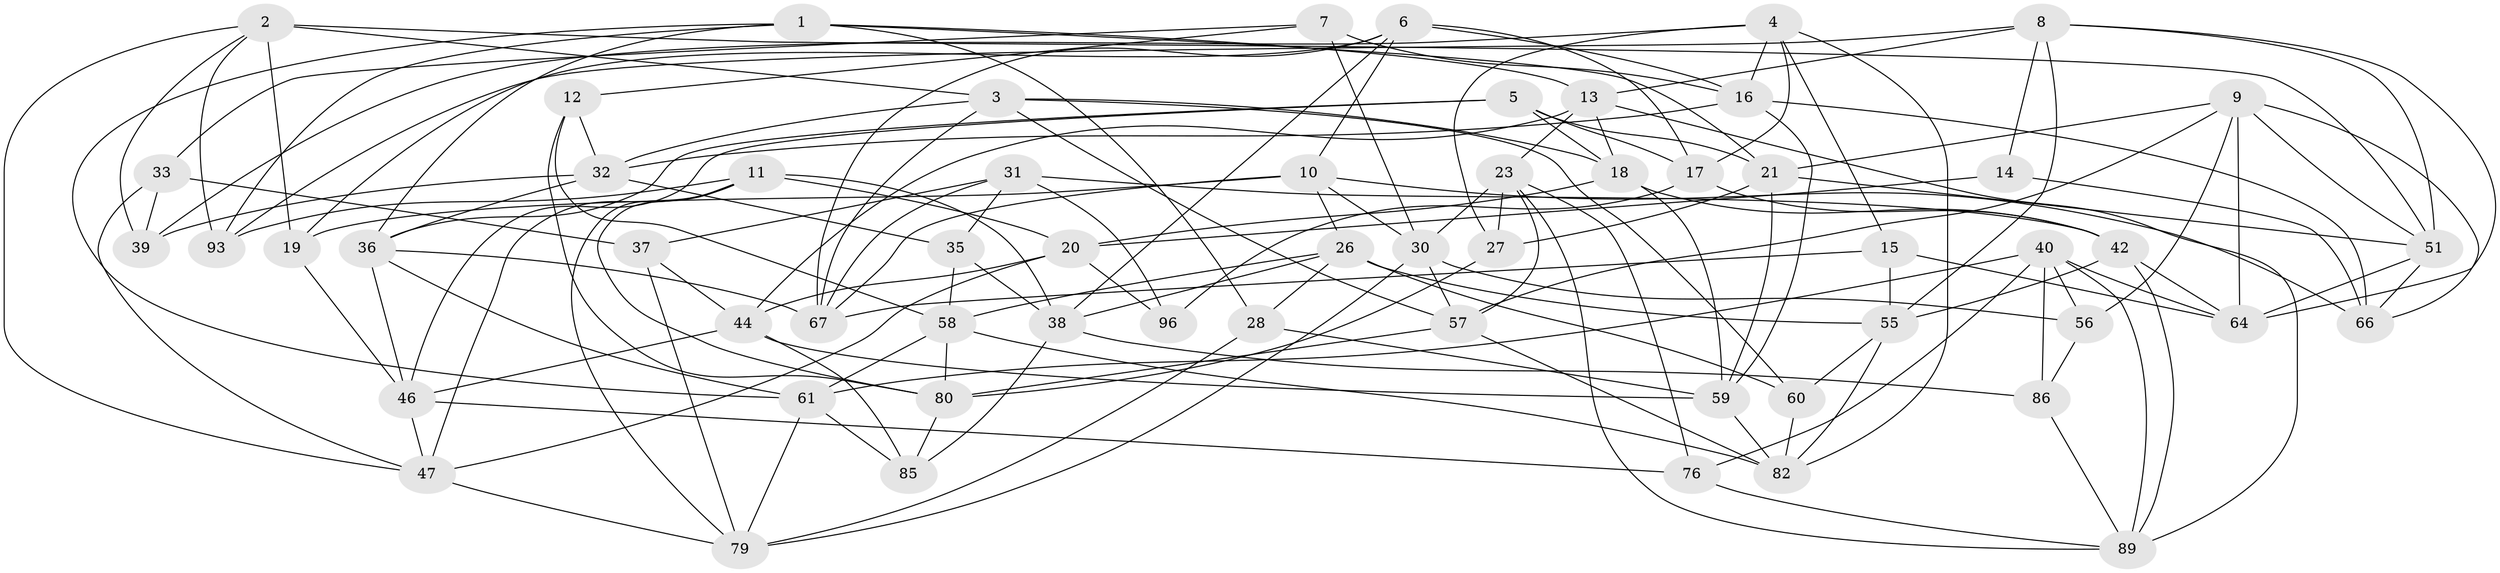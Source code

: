 // original degree distribution, {4: 1.0}
// Generated by graph-tools (version 1.1) at 2025/11/02/21/25 10:11:16]
// undirected, 59 vertices, 156 edges
graph export_dot {
graph [start="1"]
  node [color=gray90,style=filled];
  1 [super="+81"];
  2 [super="+29"];
  3 [super="+41"];
  4 [super="+50"];
  5 [super="+63"];
  6 [super="+34"];
  7;
  8 [super="+25"];
  9 [super="+77"];
  10 [super="+54"];
  11 [super="+22"];
  12;
  13 [super="+74"];
  14;
  15;
  16 [super="+100"];
  17 [super="+48"];
  18 [super="+99"];
  19;
  20 [super="+49"];
  21 [super="+78"];
  23 [super="+24"];
  26 [super="+88"];
  27;
  28;
  30 [super="+43"];
  31 [super="+70"];
  32 [super="+53"];
  33;
  35;
  36 [super="+62"];
  37;
  38 [super="+91"];
  39;
  40 [super="+45"];
  42 [super="+95"];
  44 [super="+73"];
  46 [super="+98"];
  47 [super="+65"];
  51 [super="+52"];
  55 [super="+90"];
  56;
  57 [super="+68"];
  58 [super="+84"];
  59 [super="+71"];
  60;
  61 [super="+75"];
  64 [super="+92"];
  66 [super="+72"];
  67 [super="+69"];
  76;
  79 [super="+97"];
  80 [super="+87"];
  82 [super="+83"];
  85;
  86;
  89 [super="+94"];
  93;
  96;
  1 -- 21;
  1 -- 93;
  1 -- 13;
  1 -- 28;
  1 -- 61;
  1 -- 36;
  2 -- 39;
  2 -- 47;
  2 -- 3;
  2 -- 19;
  2 -- 93;
  2 -- 51;
  3 -- 60;
  3 -- 32;
  3 -- 67;
  3 -- 57;
  3 -- 18;
  4 -- 15;
  4 -- 17;
  4 -- 39;
  4 -- 16;
  4 -- 82;
  4 -- 27;
  5 -- 17 [weight=2];
  5 -- 46;
  5 -- 36;
  5 -- 21;
  5 -- 18;
  6 -- 19;
  6 -- 67;
  6 -- 17;
  6 -- 16;
  6 -- 38;
  6 -- 10;
  7 -- 30;
  7 -- 12;
  7 -- 33;
  7 -- 16;
  8 -- 13;
  8 -- 55;
  8 -- 93;
  8 -- 14;
  8 -- 64;
  8 -- 51;
  9 -- 51;
  9 -- 66;
  9 -- 56;
  9 -- 57;
  9 -- 64;
  9 -- 21;
  10 -- 19;
  10 -- 67;
  10 -- 66;
  10 -- 26;
  10 -- 30;
  11 -- 80;
  11 -- 47;
  11 -- 20;
  11 -- 93;
  11 -- 79;
  11 -- 38;
  12 -- 58;
  12 -- 32;
  12 -- 80;
  13 -- 44;
  13 -- 23;
  13 -- 18;
  13 -- 89;
  14 -- 66 [weight=2];
  14 -- 20;
  15 -- 55;
  15 -- 67;
  15 -- 64;
  16 -- 32;
  16 -- 66;
  16 -- 59;
  17 -- 96;
  17 -- 42;
  18 -- 20;
  18 -- 42;
  18 -- 59;
  19 -- 46;
  20 -- 96;
  20 -- 44;
  20 -- 47;
  21 -- 27;
  21 -- 51;
  21 -- 59;
  23 -- 76;
  23 -- 57;
  23 -- 27;
  23 -- 30;
  23 -- 89;
  26 -- 60;
  26 -- 38;
  26 -- 28;
  26 -- 58;
  26 -- 55;
  27 -- 80;
  28 -- 59;
  28 -- 79;
  30 -- 79;
  30 -- 56;
  30 -- 57;
  31 -- 96 [weight=2];
  31 -- 35;
  31 -- 42;
  31 -- 67;
  31 -- 37;
  32 -- 35;
  32 -- 39;
  32 -- 36;
  33 -- 39;
  33 -- 37;
  33 -- 47;
  35 -- 38;
  35 -- 58;
  36 -- 61;
  36 -- 67;
  36 -- 46;
  37 -- 44;
  37 -- 79;
  38 -- 86;
  38 -- 85;
  40 -- 76;
  40 -- 64;
  40 -- 56;
  40 -- 89;
  40 -- 61;
  40 -- 86;
  42 -- 64;
  42 -- 55;
  42 -- 89;
  44 -- 85;
  44 -- 59;
  44 -- 46;
  46 -- 47;
  46 -- 76;
  47 -- 79;
  51 -- 66;
  51 -- 64;
  55 -- 82;
  55 -- 60;
  56 -- 86;
  57 -- 80;
  57 -- 82;
  58 -- 82;
  58 -- 80;
  58 -- 61;
  59 -- 82;
  60 -- 82;
  61 -- 85;
  61 -- 79;
  76 -- 89;
  80 -- 85;
  86 -- 89;
}
